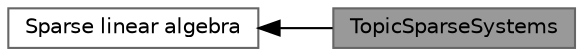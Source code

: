 digraph "TopicSparseSystems"
{
 // LATEX_PDF_SIZE
  bgcolor="transparent";
  edge [fontname=Helvetica,fontsize=10,labelfontname=Helvetica,labelfontsize=10];
  node [fontname=Helvetica,fontsize=10,shape=box,height=0.2,width=0.4];
  rankdir=LR;
  Node2 [id="Node000002",label="Sparse linear algebra",height=0.2,width=0.4,color="grey40", fillcolor="white", style="filled",URL="$group___sparse__chapter.html",tooltip=" "];
  Node1 [id="Node000001",label="TopicSparseSystems",height=0.2,width=0.4,color="gray40", fillcolor="grey60", style="filled", fontcolor="black",tooltip=" "];
  Node2->Node1 [shape=plaintext, dir="back", style="solid"];
}
